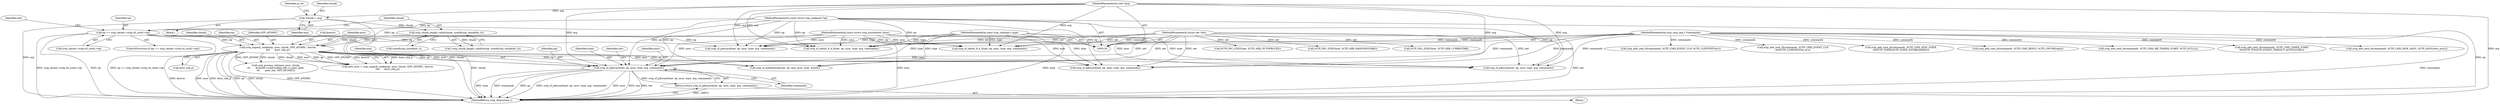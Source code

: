 digraph "0_linux_ec0223ec48a90cb605244b45f7c62de856403729@pointer" {
"1000278" [label="(Call,sctp_sf_pdiscard(net, ep, asoc, type, arg, commands))"];
"1000121" [label="(MethodParameterIn,struct net *net)"];
"1000241" [label="(Call,sctp_unpack_cookie(ep, asoc, chunk, GFP_ATOMIC, &error,\n\t\t\t\t      &err_chk_p))"];
"1000147" [label="(Call,ep == sctp_sk(net->sctp.ctl_sock)->ep)"];
"1000122" [label="(MethodParameterIn,const struct sctp_endpoint *ep)"];
"1000123" [label="(MethodParameterIn,const struct sctp_association *asoc)"];
"1000171" [label="(Call,sctp_chunk_length_valid(chunk, sizeof(sctp_chunkhdr_t)))"];
"1000129" [label="(Call,*chunk = arg)"];
"1000125" [label="(MethodParameterIn,void *arg)"];
"1000124" [label="(MethodParameterIn,const sctp_subtype_t type)"];
"1000126" [label="(MethodParameterIn,sctp_cmd_seq_t *commands)"];
"1000277" [label="(Return,return sctp_sf_pdiscard(net, ep, asoc, type, arg, commands);)"];
"1000514" [label="(Call,sctp_add_cmd_sf(commands, SCTP_CMD_REPLY, SCTP_CHUNK(repl)))"];
"1000162" [label="(Call,sctp_sf_tabort_8_4_8(net, ep, asoc, type, arg, commands))"];
"1000281" [label="(Identifier,asoc)"];
"1000283" [label="(Identifier,arg)"];
"1000278" [label="(Call,sctp_sf_pdiscard(net, ep, asoc, type, arg, commands))"];
"1000126" [label="(MethodParameterIn,sctp_cmd_seq_t *commands)"];
"1000242" [label="(Identifier,ep)"];
"1000499" [label="(Call,sctp_add_cmd_sf(commands, SCTP_CMD_HB_TIMERS_START, SCTP_NULL()))"];
"1000509" [label="(Call,sctp_add_cmd_sf(commands, SCTP_CMD_TIMER_START,\n\t\t\t\tSCTP_TO(SCTP_EVENT_TIMEOUT_AUTOCLOSE)))"];
"1000483" [label="(Call,sctp_add_cmd_sf(commands, SCTP_CMD_NEW_ASOC, SCTP_ASOC(new_asoc)))"];
"1000171" [label="(Call,sctp_chunk_length_valid(chunk, sizeof(sctp_chunkhdr_t)))"];
"1000245" [label="(Identifier,GFP_ATOMIC)"];
"1000176" [label="(Call,sctp_sf_pdiscard(net, ep, asoc, type, arg, commands))"];
"1000159" [label="(Identifier,net)"];
"1000124" [label="(MethodParameterIn,const sctp_subtype_t type)"];
"1000354" [label="(Call,sctp_sf_pdiscard(net, ep, asoc, type, arg, commands))"];
"1000256" [label="(Block,)"];
"1000241" [label="(Call,sctp_unpack_cookie(ep, asoc, chunk, GFP_ATOMIC, &error,\n\t\t\t\t      &err_chk_p))"];
"1000170" [label="(Call,!sctp_chunk_length_valid(chunk, sizeof(sctp_chunkhdr_t)))"];
"1000280" [label="(Identifier,ep)"];
"1000246" [label="(Call,&error)"];
"1000158" [label="(Call,SCTP_INC_STATS(net, SCTP_MIB_OUTOFBLUES))"];
"1000243" [label="(Identifier,asoc)"];
"1000138" [label="(Identifier,ai_ev)"];
"1000129" [label="(Call,*chunk = arg)"];
"1000519" [label="(Call,sctp_add_cmd_sf(commands, SCTP_CMD_EVENT_ULP, SCTP_ULPEVENT(ev)))"];
"1000526" [label="(Call,sctp_add_cmd_sf(commands, SCTP_CMD_EVENT_ULP,\n\t\t\t\tSCTP_ULPEVENT(ai_ev)))"];
"1000123" [label="(MethodParameterIn,const struct sctp_association *asoc)"];
"1000127" [label="(Block,)"];
"1000239" [label="(Call,new_asoc = sctp_unpack_cookie(ep, asoc, chunk, GFP_ATOMIC, &error,\n\t\t\t\t      &err_chk_p))"];
"1000147" [label="(Call,ep == sctp_sk(net->sctp.ctl_sock)->ep)"];
"1000148" [label="(Identifier,ep)"];
"1000121" [label="(MethodParameterIn,struct net *net)"];
"1000488" [label="(Call,sctp_add_cmd_sf(commands, SCTP_CMD_NEW_STATE,\n\t\t\tSCTP_STATE(SCTP_STATE_ESTABLISHED)))"];
"1000244" [label="(Identifier,chunk)"];
"1000131" [label="(Identifier,arg)"];
"1000146" [label="(ControlStructure,if (ep == sctp_sk(net->sctp.ctl_sock)->ep))"];
"1000282" [label="(Identifier,type)"];
"1000545" [label="(MethodReturn,sctp_disposition_t)"];
"1000409" [label="(Call,sctp_sf_authenticate(net, ep, new_asoc, type, &auth))"];
"1000496" [label="(Call,SCTP_INC_STATS(net, SCTP_MIB_PASSIVEESTABS))"];
"1000122" [label="(MethodParameterIn,const struct sctp_endpoint *ep)"];
"1000125" [label="(MethodParameterIn,void *arg)"];
"1000301" [label="(Call,sctp_process_init(new_asoc, chunk,\n\t\t\t       &chunk->subh.cookie_hdr->c.peer_addr,\n\t\t\t       peer_init, GFP_ATOMIC))"];
"1000248" [label="(Call,&err_chk_p)"];
"1000149" [label="(Call,sctp_sk(net->sctp.ctl_sock)->ep)"];
"1000493" [label="(Call,SCTP_INC_STATS(net, SCTP_MIB_CURRESTAB))"];
"1000284" [label="(Identifier,commands)"];
"1000173" [label="(Call,sizeof(sctp_chunkhdr_t))"];
"1000172" [label="(Identifier,chunk)"];
"1000203" [label="(Call,sctp_sf_tabort_8_4_8(net, ep, asoc, type, arg, commands))"];
"1000277" [label="(Return,return sctp_sf_pdiscard(net, ep, asoc, type, arg, commands);)"];
"1000428" [label="(Call,sctp_sf_pdiscard(net, ep, asoc, type, arg, commands))"];
"1000130" [label="(Identifier,chunk)"];
"1000279" [label="(Identifier,net)"];
"1000278" -> "1000277"  [label="AST: "];
"1000278" -> "1000284"  [label="CFG: "];
"1000279" -> "1000278"  [label="AST: "];
"1000280" -> "1000278"  [label="AST: "];
"1000281" -> "1000278"  [label="AST: "];
"1000282" -> "1000278"  [label="AST: "];
"1000283" -> "1000278"  [label="AST: "];
"1000284" -> "1000278"  [label="AST: "];
"1000277" -> "1000278"  [label="CFG: "];
"1000278" -> "1000545"  [label="DDG: type"];
"1000278" -> "1000545"  [label="DDG: commands"];
"1000278" -> "1000545"  [label="DDG: ep"];
"1000278" -> "1000545"  [label="DDG: sctp_sf_pdiscard(net, ep, asoc, type, arg, commands)"];
"1000278" -> "1000545"  [label="DDG: asoc"];
"1000278" -> "1000545"  [label="DDG: arg"];
"1000278" -> "1000545"  [label="DDG: net"];
"1000278" -> "1000277"  [label="DDG: sctp_sf_pdiscard(net, ep, asoc, type, arg, commands)"];
"1000121" -> "1000278"  [label="DDG: net"];
"1000241" -> "1000278"  [label="DDG: ep"];
"1000241" -> "1000278"  [label="DDG: asoc"];
"1000122" -> "1000278"  [label="DDG: ep"];
"1000123" -> "1000278"  [label="DDG: asoc"];
"1000124" -> "1000278"  [label="DDG: type"];
"1000125" -> "1000278"  [label="DDG: arg"];
"1000126" -> "1000278"  [label="DDG: commands"];
"1000121" -> "1000120"  [label="AST: "];
"1000121" -> "1000545"  [label="DDG: net"];
"1000121" -> "1000158"  [label="DDG: net"];
"1000121" -> "1000162"  [label="DDG: net"];
"1000121" -> "1000176"  [label="DDG: net"];
"1000121" -> "1000203"  [label="DDG: net"];
"1000121" -> "1000354"  [label="DDG: net"];
"1000121" -> "1000409"  [label="DDG: net"];
"1000121" -> "1000428"  [label="DDG: net"];
"1000121" -> "1000493"  [label="DDG: net"];
"1000121" -> "1000496"  [label="DDG: net"];
"1000241" -> "1000239"  [label="AST: "];
"1000241" -> "1000248"  [label="CFG: "];
"1000242" -> "1000241"  [label="AST: "];
"1000243" -> "1000241"  [label="AST: "];
"1000244" -> "1000241"  [label="AST: "];
"1000245" -> "1000241"  [label="AST: "];
"1000246" -> "1000241"  [label="AST: "];
"1000248" -> "1000241"  [label="AST: "];
"1000239" -> "1000241"  [label="CFG: "];
"1000241" -> "1000545"  [label="DDG: &err_chk_p"];
"1000241" -> "1000545"  [label="DDG: ep"];
"1000241" -> "1000545"  [label="DDG: chunk"];
"1000241" -> "1000545"  [label="DDG: GFP_ATOMIC"];
"1000241" -> "1000545"  [label="DDG: &error"];
"1000241" -> "1000545"  [label="DDG: asoc"];
"1000241" -> "1000239"  [label="DDG: &err_chk_p"];
"1000241" -> "1000239"  [label="DDG: chunk"];
"1000241" -> "1000239"  [label="DDG: asoc"];
"1000241" -> "1000239"  [label="DDG: ep"];
"1000241" -> "1000239"  [label="DDG: GFP_ATOMIC"];
"1000241" -> "1000239"  [label="DDG: &error"];
"1000147" -> "1000241"  [label="DDG: ep"];
"1000122" -> "1000241"  [label="DDG: ep"];
"1000123" -> "1000241"  [label="DDG: asoc"];
"1000171" -> "1000241"  [label="DDG: chunk"];
"1000241" -> "1000301"  [label="DDG: chunk"];
"1000241" -> "1000301"  [label="DDG: GFP_ATOMIC"];
"1000241" -> "1000354"  [label="DDG: ep"];
"1000241" -> "1000354"  [label="DDG: asoc"];
"1000241" -> "1000409"  [label="DDG: ep"];
"1000241" -> "1000428"  [label="DDG: asoc"];
"1000147" -> "1000146"  [label="AST: "];
"1000147" -> "1000149"  [label="CFG: "];
"1000148" -> "1000147"  [label="AST: "];
"1000149" -> "1000147"  [label="AST: "];
"1000159" -> "1000147"  [label="CFG: "];
"1000172" -> "1000147"  [label="CFG: "];
"1000147" -> "1000545"  [label="DDG: sctp_sk(net->sctp.ctl_sock)->ep"];
"1000147" -> "1000545"  [label="DDG: ep"];
"1000147" -> "1000545"  [label="DDG: ep == sctp_sk(net->sctp.ctl_sock)->ep"];
"1000122" -> "1000147"  [label="DDG: ep"];
"1000147" -> "1000162"  [label="DDG: ep"];
"1000147" -> "1000176"  [label="DDG: ep"];
"1000147" -> "1000203"  [label="DDG: ep"];
"1000122" -> "1000120"  [label="AST: "];
"1000122" -> "1000545"  [label="DDG: ep"];
"1000122" -> "1000162"  [label="DDG: ep"];
"1000122" -> "1000176"  [label="DDG: ep"];
"1000122" -> "1000203"  [label="DDG: ep"];
"1000122" -> "1000354"  [label="DDG: ep"];
"1000122" -> "1000409"  [label="DDG: ep"];
"1000122" -> "1000428"  [label="DDG: ep"];
"1000123" -> "1000120"  [label="AST: "];
"1000123" -> "1000545"  [label="DDG: asoc"];
"1000123" -> "1000162"  [label="DDG: asoc"];
"1000123" -> "1000176"  [label="DDG: asoc"];
"1000123" -> "1000203"  [label="DDG: asoc"];
"1000123" -> "1000354"  [label="DDG: asoc"];
"1000123" -> "1000428"  [label="DDG: asoc"];
"1000171" -> "1000170"  [label="AST: "];
"1000171" -> "1000173"  [label="CFG: "];
"1000172" -> "1000171"  [label="AST: "];
"1000173" -> "1000171"  [label="AST: "];
"1000170" -> "1000171"  [label="CFG: "];
"1000171" -> "1000545"  [label="DDG: chunk"];
"1000171" -> "1000170"  [label="DDG: chunk"];
"1000129" -> "1000171"  [label="DDG: chunk"];
"1000129" -> "1000127"  [label="AST: "];
"1000129" -> "1000131"  [label="CFG: "];
"1000130" -> "1000129"  [label="AST: "];
"1000131" -> "1000129"  [label="AST: "];
"1000138" -> "1000129"  [label="CFG: "];
"1000129" -> "1000545"  [label="DDG: chunk"];
"1000129" -> "1000545"  [label="DDG: arg"];
"1000125" -> "1000129"  [label="DDG: arg"];
"1000125" -> "1000120"  [label="AST: "];
"1000125" -> "1000545"  [label="DDG: arg"];
"1000125" -> "1000162"  [label="DDG: arg"];
"1000125" -> "1000176"  [label="DDG: arg"];
"1000125" -> "1000203"  [label="DDG: arg"];
"1000125" -> "1000354"  [label="DDG: arg"];
"1000125" -> "1000428"  [label="DDG: arg"];
"1000124" -> "1000120"  [label="AST: "];
"1000124" -> "1000545"  [label="DDG: type"];
"1000124" -> "1000162"  [label="DDG: type"];
"1000124" -> "1000176"  [label="DDG: type"];
"1000124" -> "1000203"  [label="DDG: type"];
"1000124" -> "1000354"  [label="DDG: type"];
"1000124" -> "1000409"  [label="DDG: type"];
"1000124" -> "1000428"  [label="DDG: type"];
"1000126" -> "1000120"  [label="AST: "];
"1000126" -> "1000545"  [label="DDG: commands"];
"1000126" -> "1000162"  [label="DDG: commands"];
"1000126" -> "1000176"  [label="DDG: commands"];
"1000126" -> "1000203"  [label="DDG: commands"];
"1000126" -> "1000354"  [label="DDG: commands"];
"1000126" -> "1000428"  [label="DDG: commands"];
"1000126" -> "1000483"  [label="DDG: commands"];
"1000126" -> "1000488"  [label="DDG: commands"];
"1000126" -> "1000499"  [label="DDG: commands"];
"1000126" -> "1000509"  [label="DDG: commands"];
"1000126" -> "1000514"  [label="DDG: commands"];
"1000126" -> "1000519"  [label="DDG: commands"];
"1000126" -> "1000526"  [label="DDG: commands"];
"1000277" -> "1000256"  [label="AST: "];
"1000545" -> "1000277"  [label="CFG: "];
"1000277" -> "1000545"  [label="DDG: <RET>"];
}
